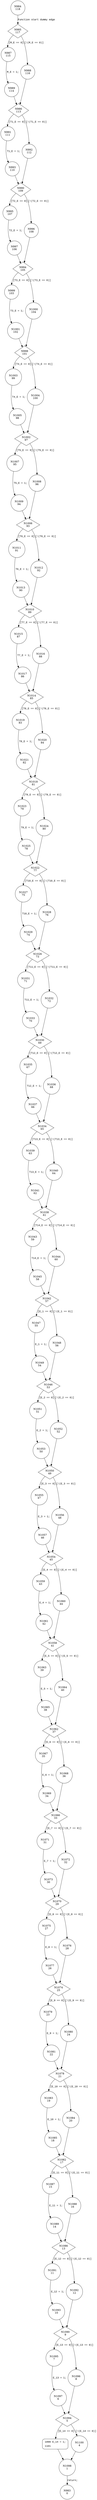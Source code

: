 digraph fire_delta_events {
984 [shape="circle" label="N984\n118"]
985 [shape="diamond" label="N985\n117"]
987 [shape="circle" label="N987\n115"]
988 [shape="circle" label="N988\n116"]
986 [shape="diamond" label="N986\n113"]
991 [shape="circle" label="N991\n111"]
992 [shape="circle" label="N992\n112"]
990 [shape="diamond" label="N990\n109"]
995 [shape="circle" label="N995\n107"]
996 [shape="circle" label="N996\n108"]
994 [shape="diamond" label="N994\n105"]
999 [shape="circle" label="N999\n103"]
1000 [shape="circle" label="N1000\n104"]
998 [shape="diamond" label="N998\n101"]
1003 [shape="circle" label="N1003\n99"]
1004 [shape="circle" label="N1004\n100"]
1002 [shape="diamond" label="N1002\n97"]
1007 [shape="circle" label="N1007\n95"]
1008 [shape="circle" label="N1008\n96"]
1006 [shape="diamond" label="N1006\n93"]
1011 [shape="circle" label="N1011\n91"]
1012 [shape="circle" label="N1012\n92"]
1010 [shape="diamond" label="N1010\n89"]
1015 [shape="circle" label="N1015\n87"]
1016 [shape="circle" label="N1016\n88"]
1014 [shape="diamond" label="N1014\n85"]
1019 [shape="circle" label="N1019\n83"]
1020 [shape="circle" label="N1020\n84"]
1018 [shape="diamond" label="N1018\n81"]
1023 [shape="circle" label="N1023\n79"]
1024 [shape="circle" label="N1024\n80"]
1022 [shape="diamond" label="N1022\n77"]
1027 [shape="circle" label="N1027\n75"]
1028 [shape="circle" label="N1028\n76"]
1026 [shape="diamond" label="N1026\n73"]
1031 [shape="circle" label="N1031\n71"]
1032 [shape="circle" label="N1032\n72"]
1030 [shape="diamond" label="N1030\n69"]
1035 [shape="circle" label="N1035\n67"]
1036 [shape="circle" label="N1036\n68"]
1034 [shape="diamond" label="N1034\n65"]
1039 [shape="circle" label="N1039\n63"]
1040 [shape="circle" label="N1040\n64"]
1038 [shape="diamond" label="N1038\n61"]
1043 [shape="circle" label="N1043\n59"]
1044 [shape="circle" label="N1044\n60"]
1042 [shape="diamond" label="N1042\n57"]
1047 [shape="circle" label="N1047\n55"]
1048 [shape="circle" label="N1048\n56"]
1046 [shape="diamond" label="N1046\n53"]
1051 [shape="circle" label="N1051\n51"]
1052 [shape="circle" label="N1052\n52"]
1050 [shape="diamond" label="N1050\n49"]
1055 [shape="circle" label="N1055\n47"]
1056 [shape="circle" label="N1056\n48"]
1054 [shape="diamond" label="N1054\n45"]
1059 [shape="circle" label="N1059\n43"]
1060 [shape="circle" label="N1060\n44"]
1058 [shape="diamond" label="N1058\n41"]
1063 [shape="circle" label="N1063\n39"]
1064 [shape="circle" label="N1064\n40"]
1062 [shape="diamond" label="N1062\n37"]
1067 [shape="circle" label="N1067\n35"]
1068 [shape="circle" label="N1068\n36"]
1066 [shape="diamond" label="N1066\n33"]
1071 [shape="circle" label="N1071\n31"]
1072 [shape="circle" label="N1072\n32"]
1070 [shape="diamond" label="N1070\n29"]
1075 [shape="circle" label="N1075\n27"]
1076 [shape="circle" label="N1076\n28"]
1074 [shape="diamond" label="N1074\n25"]
1079 [shape="circle" label="N1079\n23"]
1080 [shape="circle" label="N1080\n24"]
1078 [shape="diamond" label="N1078\n21"]
1083 [shape="circle" label="N1083\n19"]
1084 [shape="circle" label="N1084\n20"]
1082 [shape="diamond" label="N1082\n17"]
1087 [shape="circle" label="N1087\n15"]
1088 [shape="circle" label="N1088\n16"]
1086 [shape="diamond" label="N1086\n13"]
1091 [shape="circle" label="N1091\n11"]
1092 [shape="circle" label="N1092\n12"]
1090 [shape="diamond" label="N1090\n9"]
1095 [shape="circle" label="N1095\n7"]
1096 [shape="circle" label="N1096\n8"]
1094 [shape="diamond" label="N1094\n5"]
1099 [shape="circle" label="N1099\n3"]
1100 [shape="circle" label="N1100\n4"]
1098 [shape="circle" label="N1098\n1"]
983 [shape="circle" label="N983\n0"]
1097 [shape="circle" label="N1097\n6"]
1093 [shape="circle" label="N1093\n10"]
1089 [shape="circle" label="N1089\n14"]
1085 [shape="circle" label="N1085\n18"]
1081 [shape="circle" label="N1081\n22"]
1077 [shape="circle" label="N1077\n26"]
1073 [shape="circle" label="N1073\n30"]
1069 [shape="circle" label="N1069\n34"]
1065 [shape="circle" label="N1065\n38"]
1061 [shape="circle" label="N1061\n42"]
1057 [shape="circle" label="N1057\n46"]
1053 [shape="circle" label="N1053\n50"]
1049 [shape="circle" label="N1049\n54"]
1045 [shape="circle" label="N1045\n58"]
1041 [shape="circle" label="N1041\n62"]
1037 [shape="circle" label="N1037\n66"]
1033 [shape="circle" label="N1033\n70"]
1029 [shape="circle" label="N1029\n74"]
1025 [shape="circle" label="N1025\n78"]
1021 [shape="circle" label="N1021\n82"]
1017 [shape="circle" label="N1017\n86"]
1013 [shape="circle" label="N1013\n90"]
1009 [shape="circle" label="N1009\n94"]
1005 [shape="circle" label="N1005\n98"]
1001 [shape="circle" label="N1001\n102"]
997 [shape="circle" label="N997\n106"]
993 [shape="circle" label="N993\n110"]
989 [shape="circle" label="N989\n114"]
1099 [style="filled,bold" penwidth="1" fillcolor="white" fontname="Courier New" shape="Mrecord" label=<<table border="0" cellborder="0" cellpadding="3" bgcolor="white"><tr><td align="right">1099</td><td align="left">E_14 = 1;</td></tr><tr><td align="right">1101</td><td align="left"></td></tr></table>>]
1099 -> 1098[label=""]
984 -> 985 [label="Function start dummy edge" fontname="Courier New"]
985 -> 987 [label="[M_E == 0]" fontname="Courier New"]
985 -> 988 [label="[!(M_E == 0)]" fontname="Courier New"]
986 -> 991 [label="[T1_E == 0]" fontname="Courier New"]
986 -> 992 [label="[!(T1_E == 0)]" fontname="Courier New"]
990 -> 995 [label="[T2_E == 0]" fontname="Courier New"]
990 -> 996 [label="[!(T2_E == 0)]" fontname="Courier New"]
994 -> 999 [label="[T3_E == 0]" fontname="Courier New"]
994 -> 1000 [label="[!(T3_E == 0)]" fontname="Courier New"]
998 -> 1003 [label="[T4_E == 0]" fontname="Courier New"]
998 -> 1004 [label="[!(T4_E == 0)]" fontname="Courier New"]
1002 -> 1007 [label="[T5_E == 0]" fontname="Courier New"]
1002 -> 1008 [label="[!(T5_E == 0)]" fontname="Courier New"]
1006 -> 1011 [label="[T6_E == 0]" fontname="Courier New"]
1006 -> 1012 [label="[!(T6_E == 0)]" fontname="Courier New"]
1010 -> 1015 [label="[T7_E == 0]" fontname="Courier New"]
1010 -> 1016 [label="[!(T7_E == 0)]" fontname="Courier New"]
1014 -> 1019 [label="[T8_E == 0]" fontname="Courier New"]
1014 -> 1020 [label="[!(T8_E == 0)]" fontname="Courier New"]
1018 -> 1023 [label="[T9_E == 0]" fontname="Courier New"]
1018 -> 1024 [label="[!(T9_E == 0)]" fontname="Courier New"]
1022 -> 1027 [label="[T10_E == 0]" fontname="Courier New"]
1022 -> 1028 [label="[!(T10_E == 0)]" fontname="Courier New"]
1026 -> 1031 [label="[T11_E == 0]" fontname="Courier New"]
1026 -> 1032 [label="[!(T11_E == 0)]" fontname="Courier New"]
1030 -> 1035 [label="[T12_E == 0]" fontname="Courier New"]
1030 -> 1036 [label="[!(T12_E == 0)]" fontname="Courier New"]
1034 -> 1039 [label="[T13_E == 0]" fontname="Courier New"]
1034 -> 1040 [label="[!(T13_E == 0)]" fontname="Courier New"]
1038 -> 1043 [label="[T14_E == 0]" fontname="Courier New"]
1038 -> 1044 [label="[!(T14_E == 0)]" fontname="Courier New"]
1042 -> 1047 [label="[E_1 == 0]" fontname="Courier New"]
1042 -> 1048 [label="[!(E_1 == 0)]" fontname="Courier New"]
1046 -> 1051 [label="[E_2 == 0]" fontname="Courier New"]
1046 -> 1052 [label="[!(E_2 == 0)]" fontname="Courier New"]
1050 -> 1055 [label="[E_3 == 0]" fontname="Courier New"]
1050 -> 1056 [label="[!(E_3 == 0)]" fontname="Courier New"]
1054 -> 1059 [label="[E_4 == 0]" fontname="Courier New"]
1054 -> 1060 [label="[!(E_4 == 0)]" fontname="Courier New"]
1058 -> 1063 [label="[E_5 == 0]" fontname="Courier New"]
1058 -> 1064 [label="[!(E_5 == 0)]" fontname="Courier New"]
1062 -> 1067 [label="[E_6 == 0]" fontname="Courier New"]
1062 -> 1068 [label="[!(E_6 == 0)]" fontname="Courier New"]
1066 -> 1071 [label="[E_7 == 0]" fontname="Courier New"]
1066 -> 1072 [label="[!(E_7 == 0)]" fontname="Courier New"]
1070 -> 1075 [label="[E_8 == 0]" fontname="Courier New"]
1070 -> 1076 [label="[!(E_8 == 0)]" fontname="Courier New"]
1074 -> 1079 [label="[E_9 == 0]" fontname="Courier New"]
1074 -> 1080 [label="[!(E_9 == 0)]" fontname="Courier New"]
1078 -> 1083 [label="[E_10 == 0]" fontname="Courier New"]
1078 -> 1084 [label="[!(E_10 == 0)]" fontname="Courier New"]
1082 -> 1087 [label="[E_11 == 0]" fontname="Courier New"]
1082 -> 1088 [label="[!(E_11 == 0)]" fontname="Courier New"]
1086 -> 1091 [label="[E_12 == 0]" fontname="Courier New"]
1086 -> 1092 [label="[!(E_12 == 0)]" fontname="Courier New"]
1090 -> 1095 [label="[E_13 == 0]" fontname="Courier New"]
1090 -> 1096 [label="[!(E_13 == 0)]" fontname="Courier New"]
1094 -> 1099 [label="[E_14 == 0]" fontname="Courier New"]
1094 -> 1100 [label="[!(E_14 == 0)]" fontname="Courier New"]
1098 -> 983 [label="return;" fontname="Courier New"]
1095 -> 1097 [label="E_13 = 1;" fontname="Courier New"]
1091 -> 1093 [label="E_12 = 1;" fontname="Courier New"]
1087 -> 1089 [label="E_11 = 1;" fontname="Courier New"]
1083 -> 1085 [label="E_10 = 1;" fontname="Courier New"]
1079 -> 1081 [label="E_9 = 1;" fontname="Courier New"]
1075 -> 1077 [label="E_8 = 1;" fontname="Courier New"]
1071 -> 1073 [label="E_7 = 1;" fontname="Courier New"]
1067 -> 1069 [label="E_6 = 1;" fontname="Courier New"]
1063 -> 1065 [label="E_5 = 1;" fontname="Courier New"]
1059 -> 1061 [label="E_4 = 1;" fontname="Courier New"]
1055 -> 1057 [label="E_3 = 1;" fontname="Courier New"]
1051 -> 1053 [label="E_2 = 1;" fontname="Courier New"]
1047 -> 1049 [label="E_1 = 1;" fontname="Courier New"]
1043 -> 1045 [label="T14_E = 1;" fontname="Courier New"]
1039 -> 1041 [label="T13_E = 1;" fontname="Courier New"]
1035 -> 1037 [label="T12_E = 1;" fontname="Courier New"]
1031 -> 1033 [label="T11_E = 1;" fontname="Courier New"]
1027 -> 1029 [label="T10_E = 1;" fontname="Courier New"]
1023 -> 1025 [label="T9_E = 1;" fontname="Courier New"]
1019 -> 1021 [label="T8_E = 1;" fontname="Courier New"]
1015 -> 1017 [label="T7_E = 1;" fontname="Courier New"]
1011 -> 1013 [label="T6_E = 1;" fontname="Courier New"]
1007 -> 1009 [label="T5_E = 1;" fontname="Courier New"]
1003 -> 1005 [label="T4_E = 1;" fontname="Courier New"]
999 -> 1001 [label="T3_E = 1;" fontname="Courier New"]
995 -> 997 [label="T2_E = 1;" fontname="Courier New"]
991 -> 993 [label="T1_E = 1;" fontname="Courier New"]
987 -> 989 [label="M_E = 1;" fontname="Courier New"]
988 -> 986 [label="" fontname="Courier New"]
992 -> 990 [label="" fontname="Courier New"]
996 -> 994 [label="" fontname="Courier New"]
1000 -> 998 [label="" fontname="Courier New"]
1004 -> 1002 [label="" fontname="Courier New"]
1008 -> 1006 [label="" fontname="Courier New"]
1012 -> 1010 [label="" fontname="Courier New"]
1016 -> 1014 [label="" fontname="Courier New"]
1020 -> 1018 [label="" fontname="Courier New"]
1024 -> 1022 [label="" fontname="Courier New"]
1028 -> 1026 [label="" fontname="Courier New"]
1032 -> 1030 [label="" fontname="Courier New"]
1036 -> 1034 [label="" fontname="Courier New"]
1040 -> 1038 [label="" fontname="Courier New"]
1044 -> 1042 [label="" fontname="Courier New"]
1048 -> 1046 [label="" fontname="Courier New"]
1052 -> 1050 [label="" fontname="Courier New"]
1056 -> 1054 [label="" fontname="Courier New"]
1060 -> 1058 [label="" fontname="Courier New"]
1064 -> 1062 [label="" fontname="Courier New"]
1068 -> 1066 [label="" fontname="Courier New"]
1072 -> 1070 [label="" fontname="Courier New"]
1076 -> 1074 [label="" fontname="Courier New"]
1080 -> 1078 [label="" fontname="Courier New"]
1084 -> 1082 [label="" fontname="Courier New"]
1088 -> 1086 [label="" fontname="Courier New"]
1092 -> 1090 [label="" fontname="Courier New"]
1096 -> 1094 [label="" fontname="Courier New"]
1100 -> 1098 [label="" fontname="Courier New"]
1097 -> 1094 [label="" fontname="Courier New"]
1093 -> 1090 [label="" fontname="Courier New"]
1089 -> 1086 [label="" fontname="Courier New"]
1085 -> 1082 [label="" fontname="Courier New"]
1081 -> 1078 [label="" fontname="Courier New"]
1077 -> 1074 [label="" fontname="Courier New"]
1073 -> 1070 [label="" fontname="Courier New"]
1069 -> 1066 [label="" fontname="Courier New"]
1065 -> 1062 [label="" fontname="Courier New"]
1061 -> 1058 [label="" fontname="Courier New"]
1057 -> 1054 [label="" fontname="Courier New"]
1053 -> 1050 [label="" fontname="Courier New"]
1049 -> 1046 [label="" fontname="Courier New"]
1045 -> 1042 [label="" fontname="Courier New"]
1041 -> 1038 [label="" fontname="Courier New"]
1037 -> 1034 [label="" fontname="Courier New"]
1033 -> 1030 [label="" fontname="Courier New"]
1029 -> 1026 [label="" fontname="Courier New"]
1025 -> 1022 [label="" fontname="Courier New"]
1021 -> 1018 [label="" fontname="Courier New"]
1017 -> 1014 [label="" fontname="Courier New"]
1013 -> 1010 [label="" fontname="Courier New"]
1009 -> 1006 [label="" fontname="Courier New"]
1005 -> 1002 [label="" fontname="Courier New"]
1001 -> 998 [label="" fontname="Courier New"]
997 -> 994 [label="" fontname="Courier New"]
993 -> 990 [label="" fontname="Courier New"]
989 -> 986 [label="" fontname="Courier New"]
}